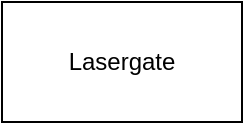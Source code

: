 <mxfile version="15.3.2" type="github">
  <diagram id="9764_bwMrohZAFbPmsWr" name="Page-1">
    <mxGraphModel dx="1038" dy="579" grid="1" gridSize="10" guides="1" tooltips="1" connect="1" arrows="1" fold="1" page="1" pageScale="1" pageWidth="3300" pageHeight="4681" math="0" shadow="0">
      <root>
        <mxCell id="0" />
        <mxCell id="1" parent="0" />
        <mxCell id="5DK3LPdQxIQAmx_NTOOx-1" value="Lasergate" style="rounded=0;whiteSpace=wrap;html=1;" vertex="1" parent="1">
          <mxGeometry x="470" y="1870" width="120" height="60" as="geometry" />
        </mxCell>
      </root>
    </mxGraphModel>
  </diagram>
</mxfile>

